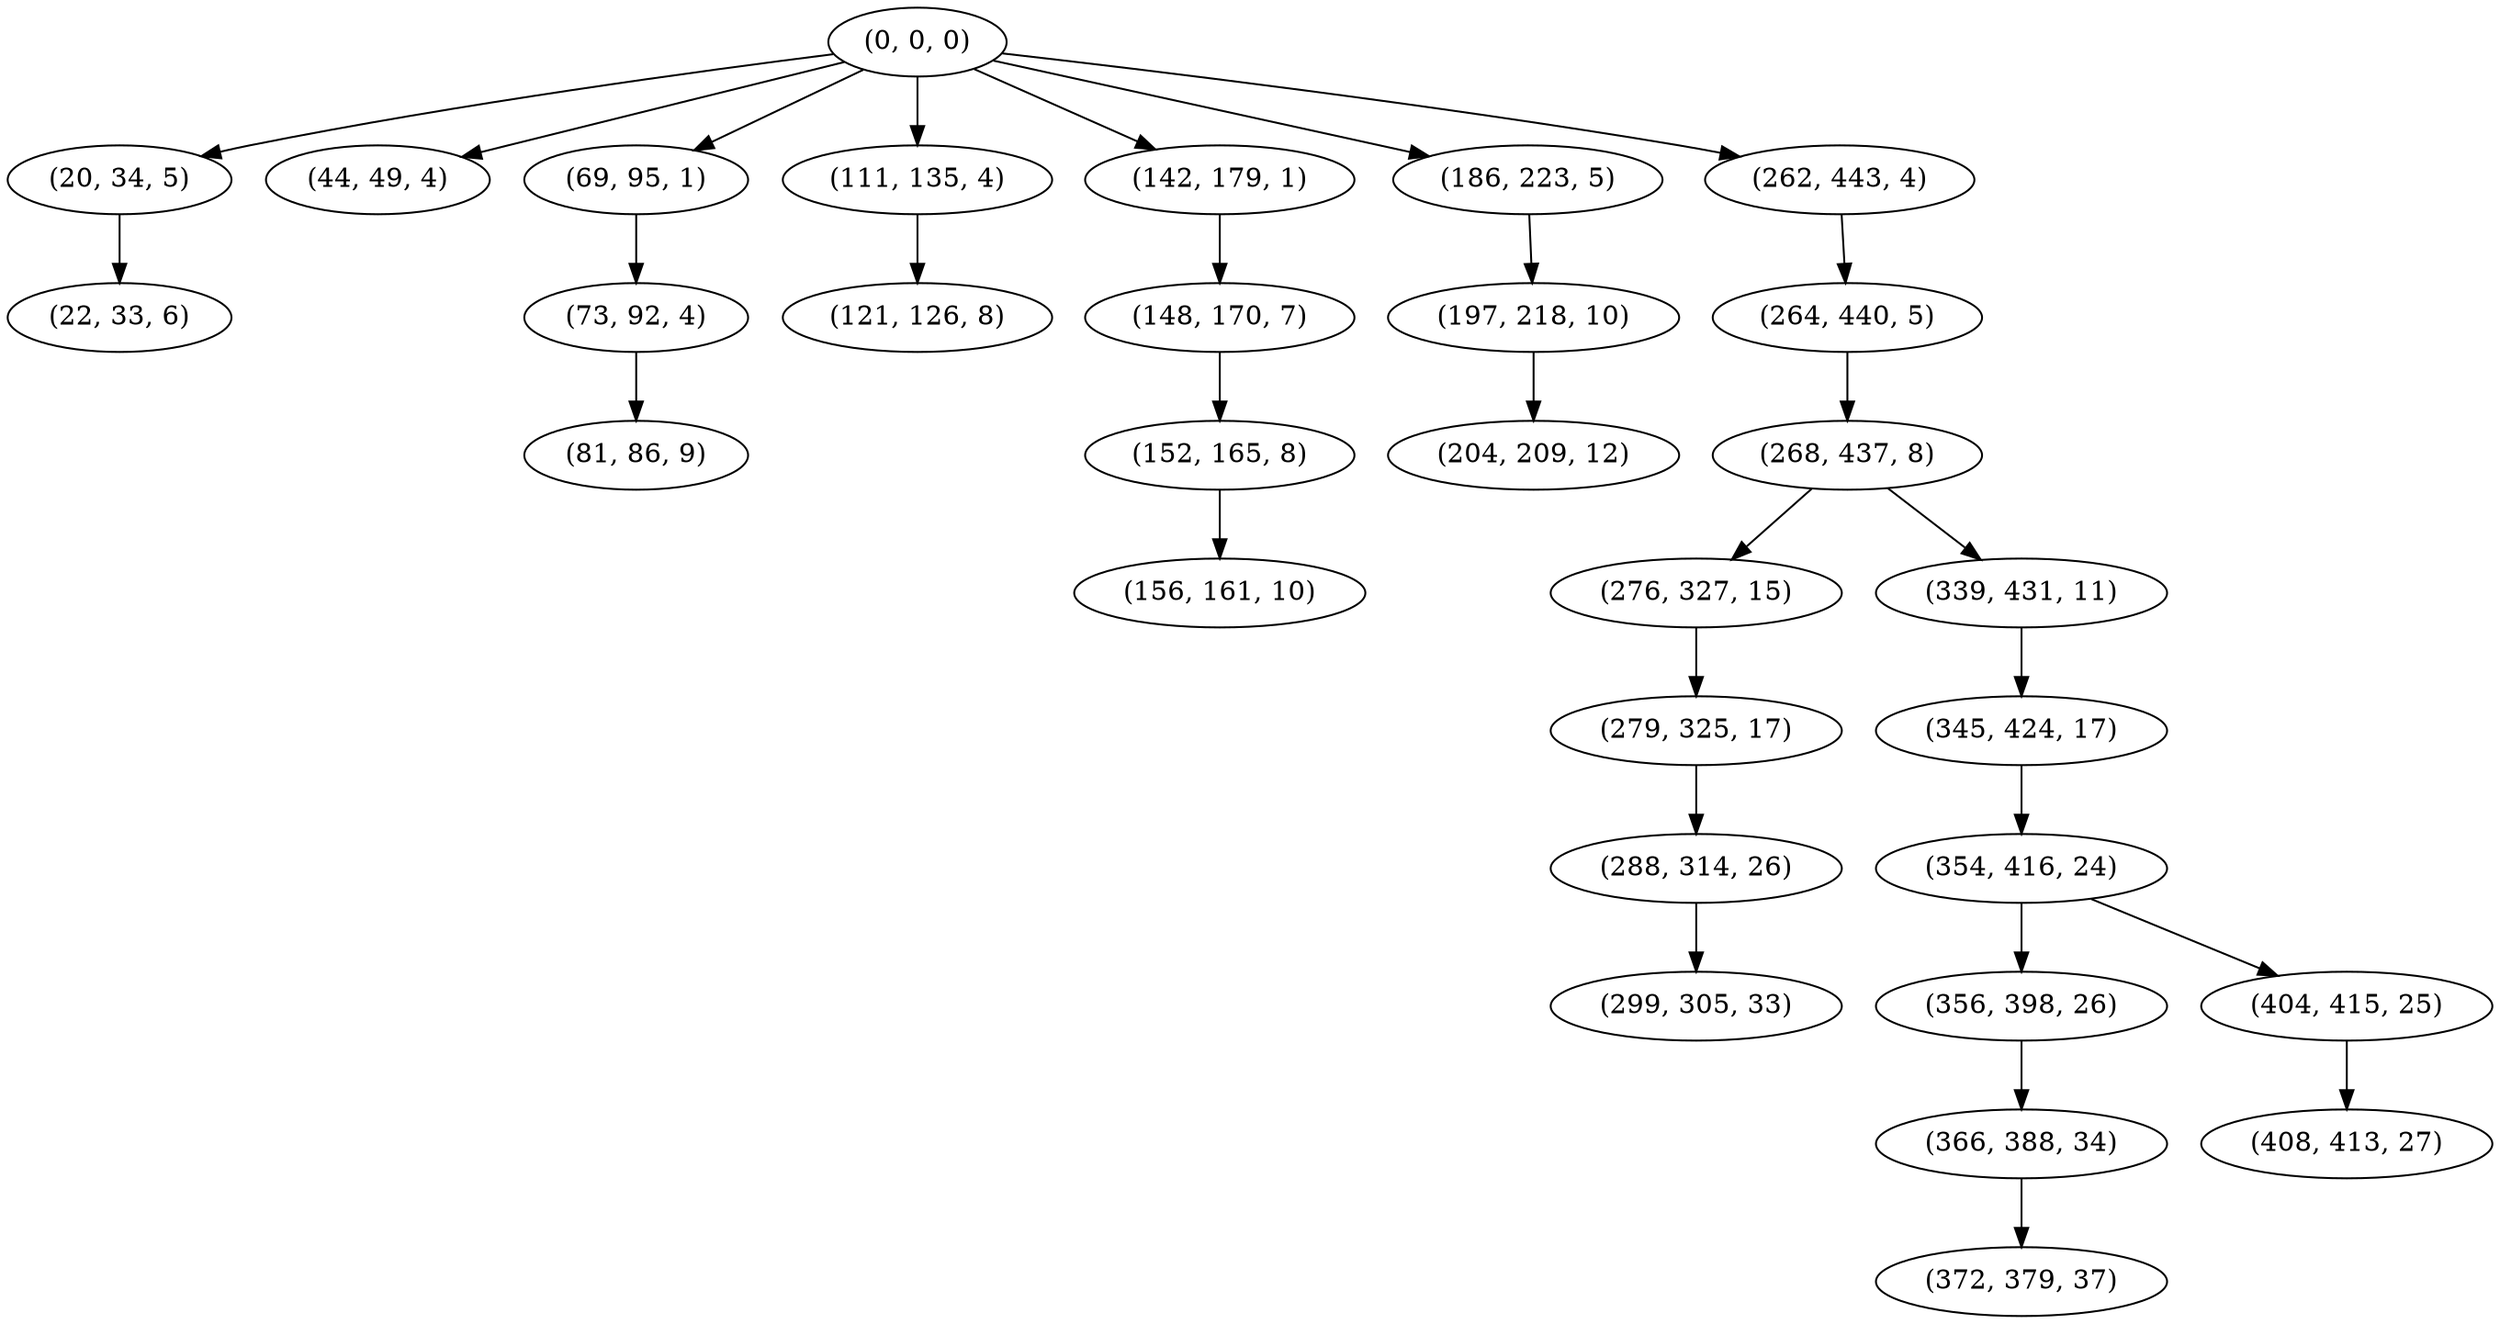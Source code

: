 digraph tree {
    "(0, 0, 0)";
    "(20, 34, 5)";
    "(22, 33, 6)";
    "(44, 49, 4)";
    "(69, 95, 1)";
    "(73, 92, 4)";
    "(81, 86, 9)";
    "(111, 135, 4)";
    "(121, 126, 8)";
    "(142, 179, 1)";
    "(148, 170, 7)";
    "(152, 165, 8)";
    "(156, 161, 10)";
    "(186, 223, 5)";
    "(197, 218, 10)";
    "(204, 209, 12)";
    "(262, 443, 4)";
    "(264, 440, 5)";
    "(268, 437, 8)";
    "(276, 327, 15)";
    "(279, 325, 17)";
    "(288, 314, 26)";
    "(299, 305, 33)";
    "(339, 431, 11)";
    "(345, 424, 17)";
    "(354, 416, 24)";
    "(356, 398, 26)";
    "(366, 388, 34)";
    "(372, 379, 37)";
    "(404, 415, 25)";
    "(408, 413, 27)";
    "(0, 0, 0)" -> "(20, 34, 5)";
    "(0, 0, 0)" -> "(44, 49, 4)";
    "(0, 0, 0)" -> "(69, 95, 1)";
    "(0, 0, 0)" -> "(111, 135, 4)";
    "(0, 0, 0)" -> "(142, 179, 1)";
    "(0, 0, 0)" -> "(186, 223, 5)";
    "(0, 0, 0)" -> "(262, 443, 4)";
    "(20, 34, 5)" -> "(22, 33, 6)";
    "(69, 95, 1)" -> "(73, 92, 4)";
    "(73, 92, 4)" -> "(81, 86, 9)";
    "(111, 135, 4)" -> "(121, 126, 8)";
    "(142, 179, 1)" -> "(148, 170, 7)";
    "(148, 170, 7)" -> "(152, 165, 8)";
    "(152, 165, 8)" -> "(156, 161, 10)";
    "(186, 223, 5)" -> "(197, 218, 10)";
    "(197, 218, 10)" -> "(204, 209, 12)";
    "(262, 443, 4)" -> "(264, 440, 5)";
    "(264, 440, 5)" -> "(268, 437, 8)";
    "(268, 437, 8)" -> "(276, 327, 15)";
    "(268, 437, 8)" -> "(339, 431, 11)";
    "(276, 327, 15)" -> "(279, 325, 17)";
    "(279, 325, 17)" -> "(288, 314, 26)";
    "(288, 314, 26)" -> "(299, 305, 33)";
    "(339, 431, 11)" -> "(345, 424, 17)";
    "(345, 424, 17)" -> "(354, 416, 24)";
    "(354, 416, 24)" -> "(356, 398, 26)";
    "(354, 416, 24)" -> "(404, 415, 25)";
    "(356, 398, 26)" -> "(366, 388, 34)";
    "(366, 388, 34)" -> "(372, 379, 37)";
    "(404, 415, 25)" -> "(408, 413, 27)";
}
